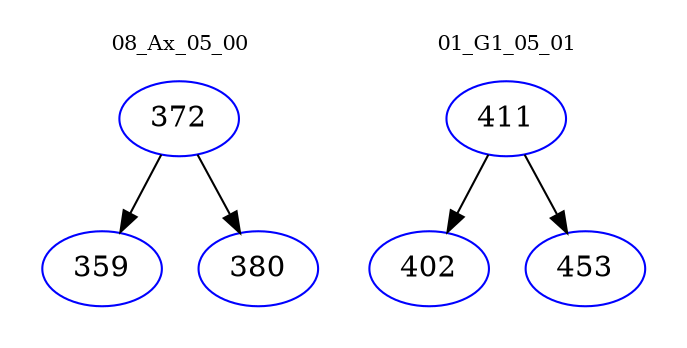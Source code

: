 digraph{
subgraph cluster_0 {
color = white
label = "08_Ax_05_00";
fontsize=10;
T0_372 [label="372", color="blue"]
T0_372 -> T0_359 [color="black"]
T0_359 [label="359", color="blue"]
T0_372 -> T0_380 [color="black"]
T0_380 [label="380", color="blue"]
}
subgraph cluster_1 {
color = white
label = "01_G1_05_01";
fontsize=10;
T1_411 [label="411", color="blue"]
T1_411 -> T1_402 [color="black"]
T1_402 [label="402", color="blue"]
T1_411 -> T1_453 [color="black"]
T1_453 [label="453", color="blue"]
}
}
